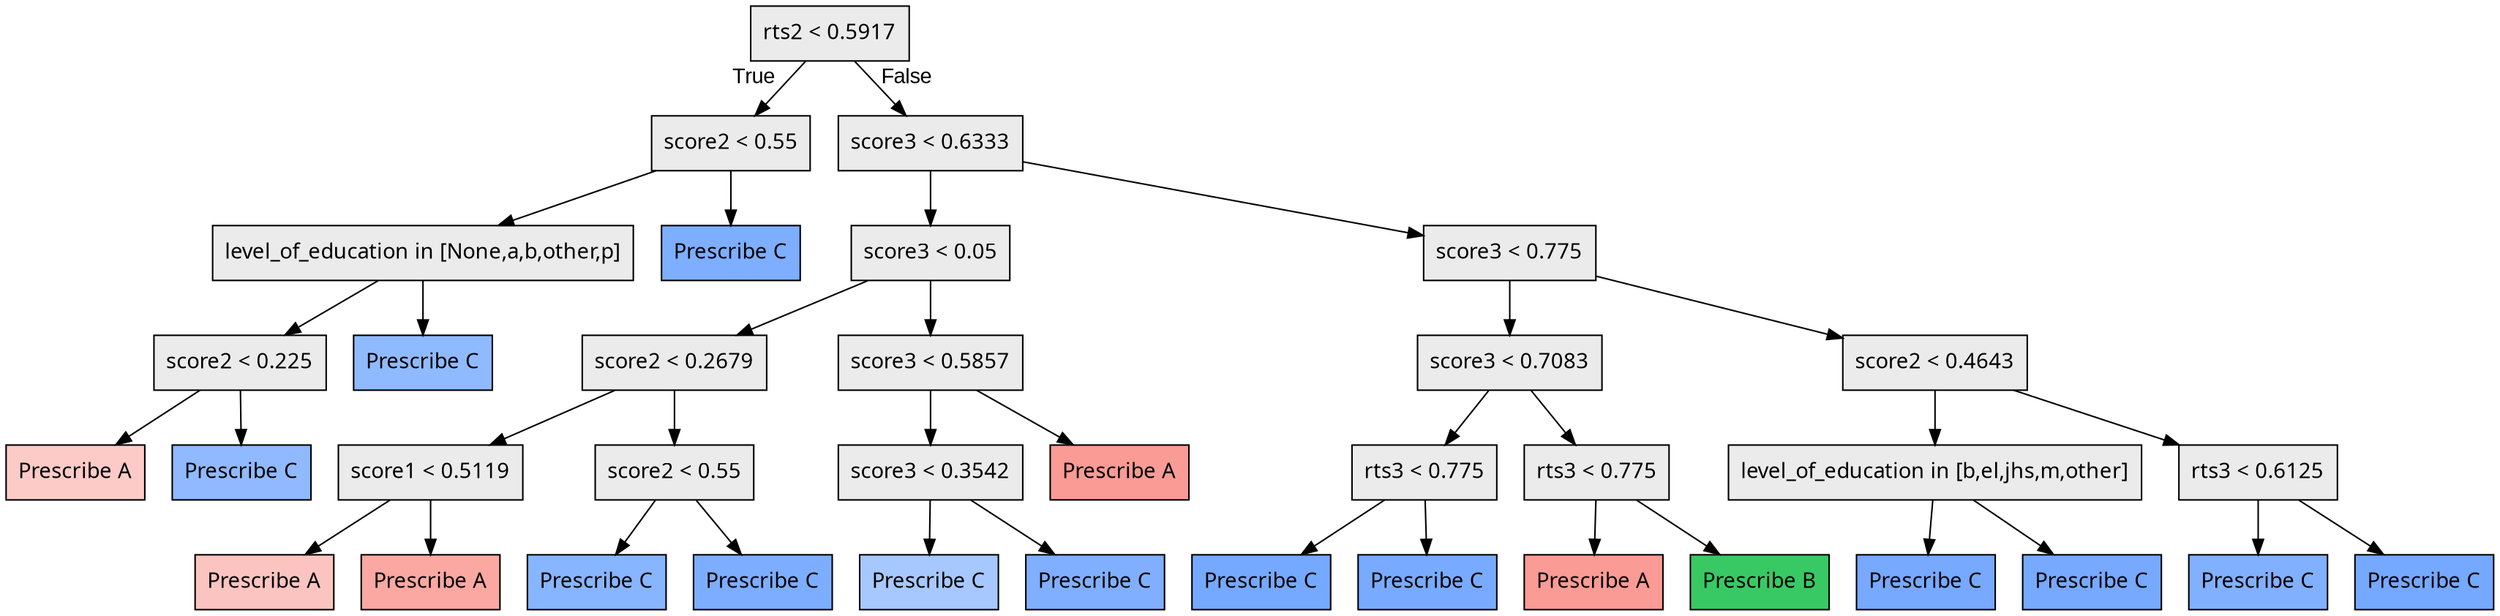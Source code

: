 digraph "G" {
1 [fillcolor="#EBEBEB", fontname="bold arial", label="rts2 &lt; 0.5917", shape=box, style="filled"];
2 [fillcolor="#EBEBEB", fontname="bold arial", label="score2 &lt; 0.55", shape=box, style="filled"];
3 [fillcolor="#EBEBEB", fontname="bold arial", label="level_of_education in [None,a,b,other,p]", shape=box, style="filled"];
4 [fillcolor="#EBEBEB", fontname="bold arial", label="score2 &lt; 0.225", shape=box, style="filled"];
5 [color=black, fillcolor="#F8766D60", fontname="bold arial", label="Prescribe A", shape=box, style="filled"];
6 [color=black, fillcolor="#619CFFb3", fontname="bold arial", label="Prescribe C", shape=box, style="filled"];
7 [color=black, fillcolor="#619CFFb2", fontname="bold arial", label="Prescribe C", shape=box, style="filled"];
8 [color=black, fillcolor="#619CFFd1", fontname="bold arial", label="Prescribe C", shape=box, style="filled"];
9 [fillcolor="#EBEBEB", fontname="bold arial", label="score3 &lt; 0.6333", shape=box, style="filled"];
10 [fillcolor="#EBEBEB", fontname="bold arial", label="score3 &lt; 0.05", shape=box, style="filled"];
11 [fillcolor="#EBEBEB", fontname="bold arial", label="score2 &lt; 0.2679", shape=box, style="filled"];
12 [fillcolor="#EBEBEB", fontname="bold arial", label="score1 &lt; 0.5119", shape=box, style="filled"];
13 [color=black, fillcolor="#F8766D6d", fontname="bold arial", label="Prescribe A", shape=box, style="filled"];
14 [color=black, fillcolor="#F8766Da2", fontname="bold arial", label="Prescribe A", shape=box, style="filled"];
15 [fillcolor="#EBEBEB", fontname="bold arial", label="score2 &lt; 0.55", shape=box, style="filled"];
16 [color=black, fillcolor="#619CFFbf", fontname="bold arial", label="Prescribe C", shape=box, style="filled"];
17 [color=black, fillcolor="#619CFFd2", fontname="bold arial", label="Prescribe C", shape=box, style="filled"];
18 [fillcolor="#EBEBEB", fontname="bold arial", label="score3 &lt; 0.5857", shape=box, style="filled"];
19 [fillcolor="#EBEBEB", fontname="bold arial", label="score3 &lt; 0.3542", shape=box, style="filled"];
20 [color=black, fillcolor="#619CFF8e", fontname="bold arial", label="Prescribe C", shape=box, style="filled"];
21 [color=black, fillcolor="#619CFFcd", fontname="bold arial", label="Prescribe C", shape=box, style="filled"];
22 [color=black, fillcolor="#F8766Db9", fontname="bold arial", label="Prescribe A", shape=box, style="filled"];
23 [fillcolor="#EBEBEB", fontname="bold arial", label="score3 &lt; 0.775", shape=box, style="filled"];
24 [fillcolor="#EBEBEB", fontname="bold arial", label="score3 &lt; 0.7083", shape=box, style="filled"];
25 [fillcolor="#EBEBEB", fontname="bold arial", label="rts3 &lt; 0.775", shape=box, style="filled"];
26 [color=black, fillcolor="#619CFFde", fontname="bold arial", label="Prescribe C", shape=box, style="filled"];
27 [color=black, fillcolor="#619CFFd9", fontname="bold arial", label="Prescribe C", shape=box, style="filled"];
28 [fillcolor="#EBEBEB", fontname="bold arial", label="rts3 &lt; 0.775", shape=box, style="filled"];
29 [color=black, fillcolor="#F8766Db9", fontname="bold arial", label="Prescribe A", shape=box, style="filled"];
30 [color=black, fillcolor="#00BA38c6", fontname="bold arial", label="Prescribe B", shape=box, style="filled"];
31 [fillcolor="#EBEBEB", fontname="bold arial", label="score2 &lt; 0.4643", shape=box, style="filled"];
32 [fillcolor="#EBEBEB", fontname="bold arial", label="level_of_education in [b,el,jhs,m,other]", shape=box, style="filled"];
33 [color=black, fillcolor="#619CFFdd", fontname="bold arial", label="Prescribe C", shape=box, style="filled"];
34 [color=black, fillcolor="#619CFFdd", fontname="bold arial", label="Prescribe C", shape=box, style="filled"];
35 [fillcolor="#EBEBEB", fontname="bold arial", label="rts3 &lt; 0.6125", shape=box, style="filled"];
36 [color=black, fillcolor="#619CFFcb", fontname="bold arial", label="Prescribe C", shape=box, style="filled"];
37 [color=black, fillcolor="#619CFFdf", fontname="bold arial", label="Prescribe C", shape=box, style="filled"];
1 -> 2  [fontname="arial", headlabel="True", key=0, labelangle=45, labeldistance="2.5"];
1 -> 9  [fontname="arial", headlabel="False", key=0, labelangle="-45", labeldistance="2.5"];
2 -> 3  [key=0];
2 -> 8  [key=0];
3 -> 4  [key=0];
3 -> 7  [key=0];
4 -> 5  [key=0];
4 -> 6  [key=0];
9 -> 10  [key=0];
9 -> 23  [key=0];
10 -> 11  [key=0];
10 -> 18  [key=0];
11 -> 12  [key=0];
11 -> 15  [key=0];
12 -> 13  [key=0];
12 -> 14  [key=0];
15 -> 16  [key=0];
15 -> 17  [key=0];
18 -> 19  [key=0];
18 -> 22  [key=0];
19 -> 20  [key=0];
19 -> 21  [key=0];
23 -> 24  [key=0];
23 -> 31  [key=0];
24 -> 25  [key=0];
24 -> 28  [key=0];
25 -> 26  [key=0];
25 -> 27  [key=0];
28 -> 29  [key=0];
28 -> 30  [key=0];
31 -> 32  [key=0];
31 -> 35  [key=0];
32 -> 33  [key=0];
32 -> 34  [key=0];
35 -> 36  [key=0];
35 -> 37  [key=0];
}
